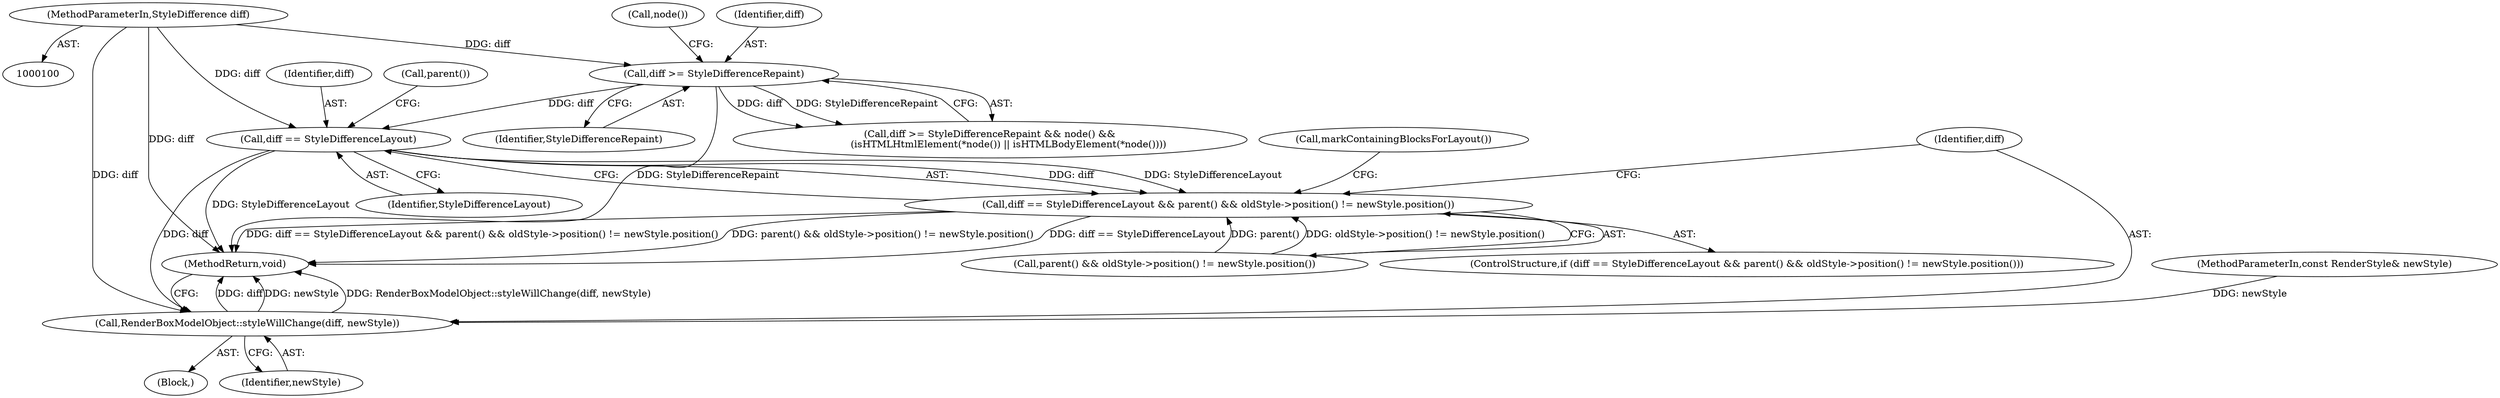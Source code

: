 digraph "1_Chrome_b2b21468c1f7f08b30a7c1755316f6026c50eb2a_5@del" {
"1000134" [label="(Call,diff == StyleDifferenceLayout)"];
"1000113" [label="(Call,diff >= StyleDifferenceRepaint)"];
"1000101" [label="(MethodParameterIn,StyleDifference diff)"];
"1000133" [label="(Call,diff == StyleDifferenceLayout && parent() && oldStyle->position() != newStyle.position())"];
"1000165" [label="(Call,RenderBoxModelObject::styleWillChange(diff, newStyle))"];
"1000103" [label="(Block,)"];
"1000165" [label="(Call,RenderBoxModelObject::styleWillChange(diff, newStyle))"];
"1000113" [label="(Call,diff >= StyleDifferenceRepaint)"];
"1000143" [label="(Call,markContainingBlocksForLayout())"];
"1000136" [label="(Identifier,StyleDifferenceLayout)"];
"1000135" [label="(Identifier,diff)"];
"1000133" [label="(Call,diff == StyleDifferenceLayout && parent() && oldStyle->position() != newStyle.position())"];
"1000166" [label="(Identifier,diff)"];
"1000167" [label="(Identifier,newStyle)"];
"1000115" [label="(Identifier,StyleDifferenceRepaint)"];
"1000137" [label="(Call,parent() && oldStyle->position() != newStyle.position())"];
"1000117" [label="(Call,node())"];
"1000132" [label="(ControlStructure,if (diff == StyleDifferenceLayout && parent() && oldStyle->position() != newStyle.position()))"];
"1000134" [label="(Call,diff == StyleDifferenceLayout)"];
"1000138" [label="(Call,parent())"];
"1000101" [label="(MethodParameterIn,StyleDifference diff)"];
"1000102" [label="(MethodParameterIn,const RenderStyle& newStyle)"];
"1000168" [label="(MethodReturn,void)"];
"1000114" [label="(Identifier,diff)"];
"1000112" [label="(Call,diff >= StyleDifferenceRepaint && node() &&\n            (isHTMLHtmlElement(*node()) || isHTMLBodyElement(*node())))"];
"1000134" -> "1000133"  [label="AST: "];
"1000134" -> "1000136"  [label="CFG: "];
"1000135" -> "1000134"  [label="AST: "];
"1000136" -> "1000134"  [label="AST: "];
"1000138" -> "1000134"  [label="CFG: "];
"1000133" -> "1000134"  [label="CFG: "];
"1000134" -> "1000168"  [label="DDG: StyleDifferenceLayout"];
"1000134" -> "1000133"  [label="DDG: diff"];
"1000134" -> "1000133"  [label="DDG: StyleDifferenceLayout"];
"1000113" -> "1000134"  [label="DDG: diff"];
"1000101" -> "1000134"  [label="DDG: diff"];
"1000134" -> "1000165"  [label="DDG: diff"];
"1000113" -> "1000112"  [label="AST: "];
"1000113" -> "1000115"  [label="CFG: "];
"1000114" -> "1000113"  [label="AST: "];
"1000115" -> "1000113"  [label="AST: "];
"1000117" -> "1000113"  [label="CFG: "];
"1000112" -> "1000113"  [label="CFG: "];
"1000113" -> "1000168"  [label="DDG: StyleDifferenceRepaint"];
"1000113" -> "1000112"  [label="DDG: diff"];
"1000113" -> "1000112"  [label="DDG: StyleDifferenceRepaint"];
"1000101" -> "1000113"  [label="DDG: diff"];
"1000101" -> "1000100"  [label="AST: "];
"1000101" -> "1000168"  [label="DDG: diff"];
"1000101" -> "1000165"  [label="DDG: diff"];
"1000133" -> "1000132"  [label="AST: "];
"1000133" -> "1000137"  [label="CFG: "];
"1000137" -> "1000133"  [label="AST: "];
"1000143" -> "1000133"  [label="CFG: "];
"1000166" -> "1000133"  [label="CFG: "];
"1000133" -> "1000168"  [label="DDG: diff == StyleDifferenceLayout"];
"1000133" -> "1000168"  [label="DDG: diff == StyleDifferenceLayout && parent() && oldStyle->position() != newStyle.position()"];
"1000133" -> "1000168"  [label="DDG: parent() && oldStyle->position() != newStyle.position()"];
"1000137" -> "1000133"  [label="DDG: parent()"];
"1000137" -> "1000133"  [label="DDG: oldStyle->position() != newStyle.position()"];
"1000165" -> "1000103"  [label="AST: "];
"1000165" -> "1000167"  [label="CFG: "];
"1000166" -> "1000165"  [label="AST: "];
"1000167" -> "1000165"  [label="AST: "];
"1000168" -> "1000165"  [label="CFG: "];
"1000165" -> "1000168"  [label="DDG: diff"];
"1000165" -> "1000168"  [label="DDG: newStyle"];
"1000165" -> "1000168"  [label="DDG: RenderBoxModelObject::styleWillChange(diff, newStyle)"];
"1000102" -> "1000165"  [label="DDG: newStyle"];
}
